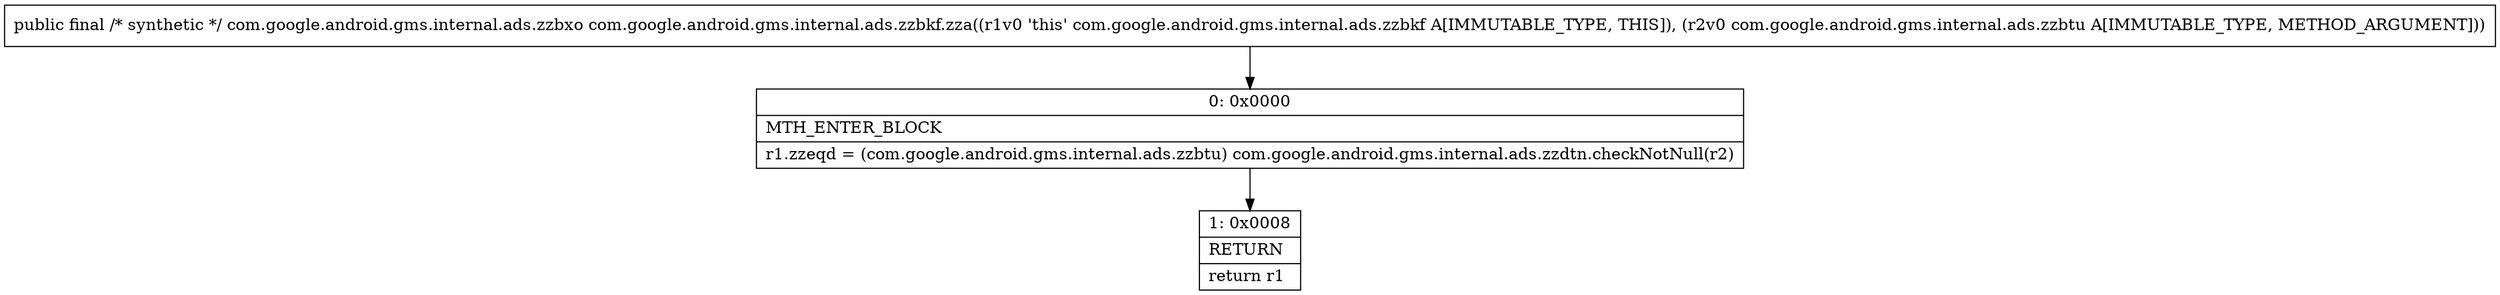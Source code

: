digraph "CFG forcom.google.android.gms.internal.ads.zzbkf.zza(Lcom\/google\/android\/gms\/internal\/ads\/zzbtu;)Lcom\/google\/android\/gms\/internal\/ads\/zzbxo;" {
Node_0 [shape=record,label="{0\:\ 0x0000|MTH_ENTER_BLOCK\l|r1.zzeqd = (com.google.android.gms.internal.ads.zzbtu) com.google.android.gms.internal.ads.zzdtn.checkNotNull(r2)\l}"];
Node_1 [shape=record,label="{1\:\ 0x0008|RETURN\l|return r1\l}"];
MethodNode[shape=record,label="{public final \/* synthetic *\/ com.google.android.gms.internal.ads.zzbxo com.google.android.gms.internal.ads.zzbkf.zza((r1v0 'this' com.google.android.gms.internal.ads.zzbkf A[IMMUTABLE_TYPE, THIS]), (r2v0 com.google.android.gms.internal.ads.zzbtu A[IMMUTABLE_TYPE, METHOD_ARGUMENT])) }"];
MethodNode -> Node_0;
Node_0 -> Node_1;
}

